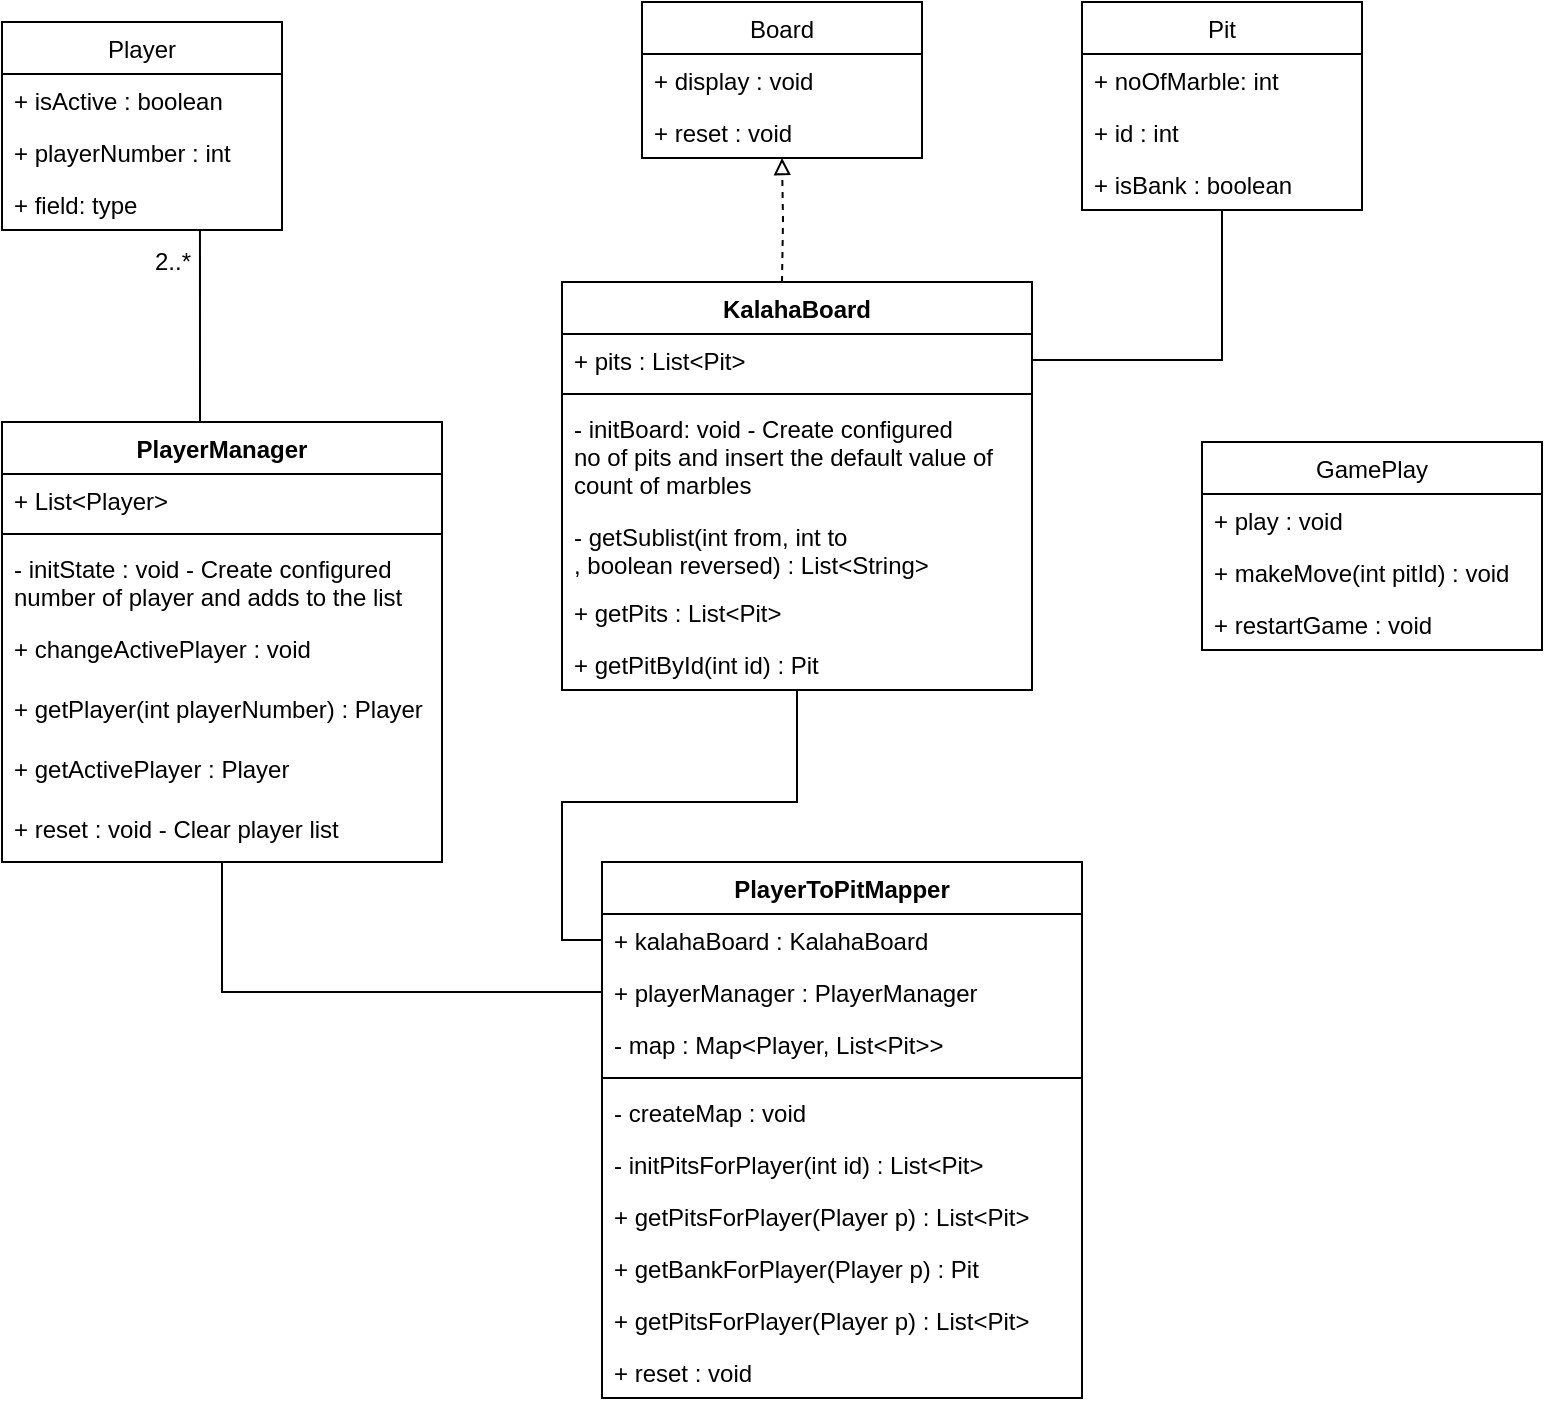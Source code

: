 <mxfile version="14.1.3" type="github">
  <diagram id="1z8tBnPE8HUcG6SX-IKS" name="Page-1">
    <mxGraphModel dx="1426" dy="778" grid="1" gridSize="10" guides="1" tooltips="1" connect="1" arrows="1" fold="1" page="1" pageScale="1" pageWidth="850" pageHeight="1100" math="0" shadow="0">
      <root>
        <mxCell id="0" />
        <mxCell id="1" parent="0" />
        <mxCell id="aZ0oGPoDtUR175sm9fd1-1" value="Pit" style="swimlane;fontStyle=0;childLayout=stackLayout;horizontal=1;startSize=26;fillColor=none;horizontalStack=0;resizeParent=1;resizeParentMax=0;resizeLast=0;collapsible=1;marginBottom=0;" parent="1" vertex="1">
          <mxGeometry x="560" y="40" width="140" height="104" as="geometry" />
        </mxCell>
        <mxCell id="aZ0oGPoDtUR175sm9fd1-2" value="+ noOfMarble: int" style="text;strokeColor=none;fillColor=none;align=left;verticalAlign=top;spacingLeft=4;spacingRight=4;overflow=hidden;rotatable=0;points=[[0,0.5],[1,0.5]];portConstraint=eastwest;" parent="aZ0oGPoDtUR175sm9fd1-1" vertex="1">
          <mxGeometry y="26" width="140" height="26" as="geometry" />
        </mxCell>
        <mxCell id="aZ0oGPoDtUR175sm9fd1-3" value="+ id : int" style="text;strokeColor=none;fillColor=none;align=left;verticalAlign=top;spacingLeft=4;spacingRight=4;overflow=hidden;rotatable=0;points=[[0,0.5],[1,0.5]];portConstraint=eastwest;" parent="aZ0oGPoDtUR175sm9fd1-1" vertex="1">
          <mxGeometry y="52" width="140" height="26" as="geometry" />
        </mxCell>
        <mxCell id="aZ0oGPoDtUR175sm9fd1-4" value="+ isBank : boolean" style="text;strokeColor=none;fillColor=none;align=left;verticalAlign=top;spacingLeft=4;spacingRight=4;overflow=hidden;rotatable=0;points=[[0,0.5],[1,0.5]];portConstraint=eastwest;" parent="aZ0oGPoDtUR175sm9fd1-1" vertex="1">
          <mxGeometry y="78" width="140" height="26" as="geometry" />
        </mxCell>
        <mxCell id="aZ0oGPoDtUR175sm9fd1-5" value="Player" style="swimlane;fontStyle=0;childLayout=stackLayout;horizontal=1;startSize=26;fillColor=none;horizontalStack=0;resizeParent=1;resizeParentMax=0;resizeLast=0;collapsible=1;marginBottom=0;" parent="1" vertex="1">
          <mxGeometry x="20" y="50" width="140" height="104" as="geometry" />
        </mxCell>
        <mxCell id="aZ0oGPoDtUR175sm9fd1-6" value="+ isActive : boolean" style="text;strokeColor=none;fillColor=none;align=left;verticalAlign=top;spacingLeft=4;spacingRight=4;overflow=hidden;rotatable=0;points=[[0,0.5],[1,0.5]];portConstraint=eastwest;" parent="aZ0oGPoDtUR175sm9fd1-5" vertex="1">
          <mxGeometry y="26" width="140" height="26" as="geometry" />
        </mxCell>
        <mxCell id="aZ0oGPoDtUR175sm9fd1-7" value="+ playerNumber : int" style="text;strokeColor=none;fillColor=none;align=left;verticalAlign=top;spacingLeft=4;spacingRight=4;overflow=hidden;rotatable=0;points=[[0,0.5],[1,0.5]];portConstraint=eastwest;" parent="aZ0oGPoDtUR175sm9fd1-5" vertex="1">
          <mxGeometry y="52" width="140" height="26" as="geometry" />
        </mxCell>
        <mxCell id="aZ0oGPoDtUR175sm9fd1-8" value="+ field: type" style="text;strokeColor=none;fillColor=none;align=left;verticalAlign=top;spacingLeft=4;spacingRight=4;overflow=hidden;rotatable=0;points=[[0,0.5],[1,0.5]];portConstraint=eastwest;" parent="aZ0oGPoDtUR175sm9fd1-5" vertex="1">
          <mxGeometry y="78" width="140" height="26" as="geometry" />
        </mxCell>
        <mxCell id="aZ0oGPoDtUR175sm9fd1-17" value="PlayerManager" style="swimlane;fontStyle=1;align=center;verticalAlign=top;childLayout=stackLayout;horizontal=1;startSize=26;horizontalStack=0;resizeParent=1;resizeParentMax=0;resizeLast=0;collapsible=1;marginBottom=0;" parent="1" vertex="1">
          <mxGeometry x="20" y="250" width="220" height="220" as="geometry" />
        </mxCell>
        <mxCell id="aZ0oGPoDtUR175sm9fd1-18" value="+ List&lt;Player&gt;" style="text;strokeColor=none;fillColor=none;align=left;verticalAlign=top;spacingLeft=4;spacingRight=4;overflow=hidden;rotatable=0;points=[[0,0.5],[1,0.5]];portConstraint=eastwest;" parent="aZ0oGPoDtUR175sm9fd1-17" vertex="1">
          <mxGeometry y="26" width="220" height="26" as="geometry" />
        </mxCell>
        <mxCell id="aZ0oGPoDtUR175sm9fd1-19" value="" style="line;strokeWidth=1;fillColor=none;align=left;verticalAlign=middle;spacingTop=-1;spacingLeft=3;spacingRight=3;rotatable=0;labelPosition=right;points=[];portConstraint=eastwest;" parent="aZ0oGPoDtUR175sm9fd1-17" vertex="1">
          <mxGeometry y="52" width="220" height="8" as="geometry" />
        </mxCell>
        <mxCell id="26quY8ARz-pxYzHnNiCL-6" value="- initState : void - Create configured&#xa;number of player and adds to the list" style="text;strokeColor=none;fillColor=none;align=left;verticalAlign=top;spacingLeft=4;spacingRight=4;overflow=hidden;rotatable=0;points=[[0,0.5],[1,0.5]];portConstraint=eastwest;" vertex="1" parent="aZ0oGPoDtUR175sm9fd1-17">
          <mxGeometry y="60" width="220" height="40" as="geometry" />
        </mxCell>
        <mxCell id="aZ0oGPoDtUR175sm9fd1-20" value="+ changeActivePlayer : void&#xa;" style="text;strokeColor=none;fillColor=none;align=left;verticalAlign=top;spacingLeft=4;spacingRight=4;overflow=hidden;rotatable=0;points=[[0,0.5],[1,0.5]];portConstraint=eastwest;rounded=0;" parent="aZ0oGPoDtUR175sm9fd1-17" vertex="1">
          <mxGeometry y="100" width="220" height="30" as="geometry" />
        </mxCell>
        <mxCell id="26quY8ARz-pxYzHnNiCL-9" value="+ getPlayer(int playerNumber) : Player&#xa;" style="text;strokeColor=none;fillColor=none;align=left;verticalAlign=top;spacingLeft=4;spacingRight=4;overflow=hidden;rotatable=0;points=[[0,0.5],[1,0.5]];portConstraint=eastwest;rounded=0;" vertex="1" parent="aZ0oGPoDtUR175sm9fd1-17">
          <mxGeometry y="130" width="220" height="30" as="geometry" />
        </mxCell>
        <mxCell id="26quY8ARz-pxYzHnNiCL-11" value="+ getActivePlayer : Player&#xa;" style="text;strokeColor=none;fillColor=none;align=left;verticalAlign=top;spacingLeft=4;spacingRight=4;overflow=hidden;rotatable=0;points=[[0,0.5],[1,0.5]];portConstraint=eastwest;rounded=0;" vertex="1" parent="aZ0oGPoDtUR175sm9fd1-17">
          <mxGeometry y="160" width="220" height="30" as="geometry" />
        </mxCell>
        <mxCell id="26quY8ARz-pxYzHnNiCL-10" value="+ reset : void - Clear player list" style="text;strokeColor=none;fillColor=none;align=left;verticalAlign=top;spacingLeft=4;spacingRight=4;overflow=hidden;rotatable=0;points=[[0,0.5],[1,0.5]];portConstraint=eastwest;rounded=0;" vertex="1" parent="aZ0oGPoDtUR175sm9fd1-17">
          <mxGeometry y="190" width="220" height="30" as="geometry" />
        </mxCell>
        <mxCell id="26quY8ARz-pxYzHnNiCL-7" value="&lt;br&gt;&lt;br&gt;&lt;br&gt;&lt;br&gt;&lt;br&gt;" style="text;html=1;align=center;verticalAlign=middle;resizable=0;points=[];autosize=1;" vertex="1" parent="1">
          <mxGeometry x="670" y="300" width="20" height="80" as="geometry" />
        </mxCell>
        <mxCell id="26quY8ARz-pxYzHnNiCL-19" value="" style="group" vertex="1" connectable="0" parent="1">
          <mxGeometry x="80" y="160" width="40" height="90" as="geometry" />
        </mxCell>
        <mxCell id="26quY8ARz-pxYzHnNiCL-16" style="edgeStyle=orthogonalEdgeStyle;rounded=0;orthogonalLoop=1;jettySize=auto;html=1;exitX=0.5;exitY=0;exitDx=0;exitDy=0;endArrow=none;endFill=0;entryX=0.707;entryY=1;entryDx=0;entryDy=0;entryPerimeter=0;strokeWidth=1;" edge="1" parent="26quY8ARz-pxYzHnNiCL-19" source="aZ0oGPoDtUR175sm9fd1-17" target="aZ0oGPoDtUR175sm9fd1-8">
          <mxGeometry relative="1" as="geometry">
            <mxPoint x="200" y="10" as="targetPoint" />
            <Array as="points">
              <mxPoint x="10" y="90" />
              <mxPoint y="90" />
            </Array>
          </mxGeometry>
        </mxCell>
        <mxCell id="26quY8ARz-pxYzHnNiCL-17" value="2..*" style="text;html=1;align=center;verticalAlign=middle;resizable=0;points=[];autosize=1;" vertex="1" parent="26quY8ARz-pxYzHnNiCL-19">
          <mxGeometry x="10" width="30" height="20" as="geometry" />
        </mxCell>
        <mxCell id="26quY8ARz-pxYzHnNiCL-20" value="" style="group" vertex="1" connectable="0" parent="1">
          <mxGeometry x="300" y="40" width="280" height="344" as="geometry" />
        </mxCell>
        <mxCell id="26quY8ARz-pxYzHnNiCL-1" value="Board" style="swimlane;fontStyle=0;childLayout=stackLayout;horizontal=1;startSize=26;fillColor=none;horizontalStack=0;resizeParent=1;resizeParentMax=0;resizeLast=0;collapsible=1;marginBottom=0;rounded=0;" vertex="1" parent="26quY8ARz-pxYzHnNiCL-20">
          <mxGeometry x="40" width="140" height="78" as="geometry" />
        </mxCell>
        <mxCell id="26quY8ARz-pxYzHnNiCL-2" value="+ display : void" style="text;strokeColor=none;fillColor=none;align=left;verticalAlign=top;spacingLeft=4;spacingRight=4;overflow=hidden;rotatable=0;points=[[0,0.5],[1,0.5]];portConstraint=eastwest;" vertex="1" parent="26quY8ARz-pxYzHnNiCL-1">
          <mxGeometry y="26" width="140" height="26" as="geometry" />
        </mxCell>
        <mxCell id="26quY8ARz-pxYzHnNiCL-3" value="+ reset : void" style="text;strokeColor=none;fillColor=none;align=left;verticalAlign=top;spacingLeft=4;spacingRight=4;overflow=hidden;rotatable=0;points=[[0,0.5],[1,0.5]];portConstraint=eastwest;" vertex="1" parent="26quY8ARz-pxYzHnNiCL-1">
          <mxGeometry y="52" width="140" height="26" as="geometry" />
        </mxCell>
        <mxCell id="26quY8ARz-pxYzHnNiCL-15" style="edgeStyle=orthogonalEdgeStyle;rounded=0;orthogonalLoop=1;jettySize=auto;html=1;entryX=0.5;entryY=1;entryDx=0;entryDy=0;endArrow=block;endFill=0;dashed=1;" edge="1" parent="26quY8ARz-pxYzHnNiCL-20" target="26quY8ARz-pxYzHnNiCL-1">
          <mxGeometry relative="1" as="geometry">
            <mxPoint x="110" y="140" as="sourcePoint" />
          </mxGeometry>
        </mxCell>
        <mxCell id="26quY8ARz-pxYzHnNiCL-51" value="KalahaBoard" style="swimlane;fontStyle=1;align=center;verticalAlign=top;childLayout=stackLayout;horizontal=1;startSize=26;horizontalStack=0;resizeParent=1;resizeParentMax=0;resizeLast=0;collapsible=1;marginBottom=0;rounded=0;" vertex="1" parent="26quY8ARz-pxYzHnNiCL-20">
          <mxGeometry y="140" width="235" height="204" as="geometry" />
        </mxCell>
        <mxCell id="26quY8ARz-pxYzHnNiCL-52" value="+ pits : List&lt;Pit&gt;" style="text;strokeColor=none;fillColor=none;align=left;verticalAlign=top;spacingLeft=4;spacingRight=4;overflow=hidden;rotatable=0;points=[[0,0.5],[1,0.5]];portConstraint=eastwest;" vertex="1" parent="26quY8ARz-pxYzHnNiCL-51">
          <mxGeometry y="26" width="235" height="26" as="geometry" />
        </mxCell>
        <mxCell id="26quY8ARz-pxYzHnNiCL-53" value="" style="line;strokeWidth=1;fillColor=none;align=left;verticalAlign=middle;spacingTop=-1;spacingLeft=3;spacingRight=3;rotatable=0;labelPosition=right;points=[];portConstraint=eastwest;" vertex="1" parent="26quY8ARz-pxYzHnNiCL-51">
          <mxGeometry y="52" width="235" height="8" as="geometry" />
        </mxCell>
        <mxCell id="26quY8ARz-pxYzHnNiCL-13" value="- initBoard: void - Create configured &#xa;no of pits and insert the default value of&#xa;count of marbles" style="text;strokeColor=none;fillColor=none;align=left;verticalAlign=top;spacingLeft=4;spacingRight=4;overflow=hidden;rotatable=0;points=[[0,0.5],[1,0.5]];portConstraint=eastwest;" vertex="1" parent="26quY8ARz-pxYzHnNiCL-51">
          <mxGeometry y="60" width="235" height="54" as="geometry" />
        </mxCell>
        <mxCell id="26quY8ARz-pxYzHnNiCL-23" value="- getSublist(int from, int to&#xa;, boolean reversed) : List&lt;String&gt;" style="text;strokeColor=none;fillColor=none;align=left;verticalAlign=top;spacingLeft=4;spacingRight=4;overflow=hidden;rotatable=0;points=[[0,0.5],[1,0.5]];portConstraint=eastwest;" vertex="1" parent="26quY8ARz-pxYzHnNiCL-51">
          <mxGeometry y="114" width="235" height="38" as="geometry" />
        </mxCell>
        <mxCell id="26quY8ARz-pxYzHnNiCL-18" value="+ getPits : List&lt;Pit&gt;" style="text;strokeColor=none;fillColor=none;align=left;verticalAlign=top;spacingLeft=4;spacingRight=4;overflow=hidden;rotatable=0;points=[[0,0.5],[1,0.5]];portConstraint=eastwest;" vertex="1" parent="26quY8ARz-pxYzHnNiCL-51">
          <mxGeometry y="152" width="235" height="26" as="geometry" />
        </mxCell>
        <mxCell id="26quY8ARz-pxYzHnNiCL-14" value="+ getPitById(int id) : Pit" style="text;strokeColor=none;fillColor=none;align=left;verticalAlign=top;spacingLeft=4;spacingRight=4;overflow=hidden;rotatable=0;points=[[0,0.5],[1,0.5]];portConstraint=eastwest;" vertex="1" parent="26quY8ARz-pxYzHnNiCL-51">
          <mxGeometry y="178" width="235" height="26" as="geometry" />
        </mxCell>
        <mxCell id="26quY8ARz-pxYzHnNiCL-21" style="edgeStyle=orthogonalEdgeStyle;rounded=0;orthogonalLoop=1;jettySize=auto;html=1;exitX=1;exitY=0.5;exitDx=0;exitDy=0;endArrow=none;endFill=0;strokeWidth=1;" edge="1" parent="1" source="26quY8ARz-pxYzHnNiCL-52" target="aZ0oGPoDtUR175sm9fd1-1">
          <mxGeometry relative="1" as="geometry">
            <mxPoint x="630" y="150" as="targetPoint" />
          </mxGeometry>
        </mxCell>
        <mxCell id="26quY8ARz-pxYzHnNiCL-28" value="PlayerToPitMapper" style="swimlane;fontStyle=1;align=center;verticalAlign=top;childLayout=stackLayout;horizontal=1;startSize=26;horizontalStack=0;resizeParent=1;resizeParentMax=0;resizeLast=0;collapsible=1;marginBottom=0;rounded=0;" vertex="1" parent="1">
          <mxGeometry x="320" y="470" width="240" height="268" as="geometry" />
        </mxCell>
        <mxCell id="26quY8ARz-pxYzHnNiCL-29" value="+ kalahaBoard : KalahaBoard" style="text;strokeColor=none;fillColor=none;align=left;verticalAlign=top;spacingLeft=4;spacingRight=4;overflow=hidden;rotatable=0;points=[[0,0.5],[1,0.5]];portConstraint=eastwest;" vertex="1" parent="26quY8ARz-pxYzHnNiCL-28">
          <mxGeometry y="26" width="240" height="26" as="geometry" />
        </mxCell>
        <mxCell id="26quY8ARz-pxYzHnNiCL-26" value="+ playerManager : PlayerManager" style="text;strokeColor=none;fillColor=none;align=left;verticalAlign=top;spacingLeft=4;spacingRight=4;overflow=hidden;rotatable=0;points=[[0,0.5],[1,0.5]];portConstraint=eastwest;" vertex="1" parent="26quY8ARz-pxYzHnNiCL-28">
          <mxGeometry y="52" width="240" height="26" as="geometry" />
        </mxCell>
        <mxCell id="26quY8ARz-pxYzHnNiCL-27" value="- map : Map&lt;Player, List&lt;Pit&gt;&gt;" style="text;strokeColor=none;fillColor=none;align=left;verticalAlign=top;spacingLeft=4;spacingRight=4;overflow=hidden;rotatable=0;points=[[0,0.5],[1,0.5]];portConstraint=eastwest;" vertex="1" parent="26quY8ARz-pxYzHnNiCL-28">
          <mxGeometry y="78" width="240" height="26" as="geometry" />
        </mxCell>
        <mxCell id="26quY8ARz-pxYzHnNiCL-30" value="" style="line;strokeWidth=1;fillColor=none;align=left;verticalAlign=middle;spacingTop=-1;spacingLeft=3;spacingRight=3;rotatable=0;labelPosition=right;points=[];portConstraint=eastwest;" vertex="1" parent="26quY8ARz-pxYzHnNiCL-28">
          <mxGeometry y="104" width="240" height="8" as="geometry" />
        </mxCell>
        <mxCell id="26quY8ARz-pxYzHnNiCL-31" value="- createMap : void" style="text;strokeColor=none;fillColor=none;align=left;verticalAlign=top;spacingLeft=4;spacingRight=4;overflow=hidden;rotatable=0;points=[[0,0.5],[1,0.5]];portConstraint=eastwest;" vertex="1" parent="26quY8ARz-pxYzHnNiCL-28">
          <mxGeometry y="112" width="240" height="26" as="geometry" />
        </mxCell>
        <mxCell id="26quY8ARz-pxYzHnNiCL-39" value="- initPitsForPlayer(int id) : List&lt;Pit&gt;" style="text;strokeColor=none;fillColor=none;align=left;verticalAlign=top;spacingLeft=4;spacingRight=4;overflow=hidden;rotatable=0;points=[[0,0.5],[1,0.5]];portConstraint=eastwest;" vertex="1" parent="26quY8ARz-pxYzHnNiCL-28">
          <mxGeometry y="138" width="240" height="26" as="geometry" />
        </mxCell>
        <mxCell id="26quY8ARz-pxYzHnNiCL-40" value="+ getPitsForPlayer(Player p) : List&lt;Pit&gt;" style="text;strokeColor=none;fillColor=none;align=left;verticalAlign=top;spacingLeft=4;spacingRight=4;overflow=hidden;rotatable=0;points=[[0,0.5],[1,0.5]];portConstraint=eastwest;" vertex="1" parent="26quY8ARz-pxYzHnNiCL-28">
          <mxGeometry y="164" width="240" height="26" as="geometry" />
        </mxCell>
        <mxCell id="26quY8ARz-pxYzHnNiCL-42" value="+ getBankForPlayer(Player p) : Pit" style="text;strokeColor=none;fillColor=none;align=left;verticalAlign=top;spacingLeft=4;spacingRight=4;overflow=hidden;rotatable=0;points=[[0,0.5],[1,0.5]];portConstraint=eastwest;" vertex="1" parent="26quY8ARz-pxYzHnNiCL-28">
          <mxGeometry y="190" width="240" height="26" as="geometry" />
        </mxCell>
        <mxCell id="26quY8ARz-pxYzHnNiCL-41" value="+ getPitsForPlayer(Player p) : List&lt;Pit&gt;" style="text;strokeColor=none;fillColor=none;align=left;verticalAlign=top;spacingLeft=4;spacingRight=4;overflow=hidden;rotatable=0;points=[[0,0.5],[1,0.5]];portConstraint=eastwest;" vertex="1" parent="26quY8ARz-pxYzHnNiCL-28">
          <mxGeometry y="216" width="240" height="26" as="geometry" />
        </mxCell>
        <mxCell id="26quY8ARz-pxYzHnNiCL-43" value="+ reset : void" style="text;strokeColor=none;fillColor=none;align=left;verticalAlign=top;spacingLeft=4;spacingRight=4;overflow=hidden;rotatable=0;points=[[0,0.5],[1,0.5]];portConstraint=eastwest;" vertex="1" parent="26quY8ARz-pxYzHnNiCL-28">
          <mxGeometry y="242" width="240" height="26" as="geometry" />
        </mxCell>
        <mxCell id="26quY8ARz-pxYzHnNiCL-44" style="edgeStyle=orthogonalEdgeStyle;rounded=0;orthogonalLoop=1;jettySize=auto;html=1;exitX=0;exitY=0.5;exitDx=0;exitDy=0;endArrow=none;endFill=0;strokeWidth=1;" edge="1" parent="1" source="26quY8ARz-pxYzHnNiCL-26" target="aZ0oGPoDtUR175sm9fd1-17">
          <mxGeometry relative="1" as="geometry" />
        </mxCell>
        <mxCell id="26quY8ARz-pxYzHnNiCL-46" style="edgeStyle=orthogonalEdgeStyle;rounded=0;orthogonalLoop=1;jettySize=auto;html=1;endArrow=none;endFill=0;strokeWidth=1;" edge="1" parent="1" source="26quY8ARz-pxYzHnNiCL-29" target="26quY8ARz-pxYzHnNiCL-51">
          <mxGeometry relative="1" as="geometry">
            <mxPoint x="407" y="400" as="targetPoint" />
          </mxGeometry>
        </mxCell>
        <mxCell id="26quY8ARz-pxYzHnNiCL-55" value="GamePlay" style="swimlane;fontStyle=0;childLayout=stackLayout;horizontal=1;startSize=26;fillColor=none;horizontalStack=0;resizeParent=1;resizeParentMax=0;resizeLast=0;collapsible=1;marginBottom=0;rounded=0;" vertex="1" parent="1">
          <mxGeometry x="620" y="260" width="170" height="104" as="geometry" />
        </mxCell>
        <mxCell id="26quY8ARz-pxYzHnNiCL-56" value="+ play : void" style="text;strokeColor=none;fillColor=none;align=left;verticalAlign=top;spacingLeft=4;spacingRight=4;overflow=hidden;rotatable=0;points=[[0,0.5],[1,0.5]];portConstraint=eastwest;" vertex="1" parent="26quY8ARz-pxYzHnNiCL-55">
          <mxGeometry y="26" width="170" height="26" as="geometry" />
        </mxCell>
        <mxCell id="26quY8ARz-pxYzHnNiCL-57" value="+ makeMove(int pitId) : void" style="text;strokeColor=none;fillColor=none;align=left;verticalAlign=top;spacingLeft=4;spacingRight=4;overflow=hidden;rotatable=0;points=[[0,0.5],[1,0.5]];portConstraint=eastwest;" vertex="1" parent="26quY8ARz-pxYzHnNiCL-55">
          <mxGeometry y="52" width="170" height="26" as="geometry" />
        </mxCell>
        <mxCell id="26quY8ARz-pxYzHnNiCL-58" value="+ restartGame : void" style="text;strokeColor=none;fillColor=none;align=left;verticalAlign=top;spacingLeft=4;spacingRight=4;overflow=hidden;rotatable=0;points=[[0,0.5],[1,0.5]];portConstraint=eastwest;" vertex="1" parent="26quY8ARz-pxYzHnNiCL-55">
          <mxGeometry y="78" width="170" height="26" as="geometry" />
        </mxCell>
      </root>
    </mxGraphModel>
  </diagram>
</mxfile>
